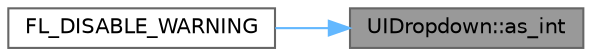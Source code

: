 digraph "UIDropdown::as_int"
{
 // INTERACTIVE_SVG=YES
 // LATEX_PDF_SIZE
  bgcolor="transparent";
  edge [fontname=Helvetica,fontsize=10,labelfontname=Helvetica,labelfontsize=10];
  node [fontname=Helvetica,fontsize=10,shape=box,height=0.2,width=0.4];
  rankdir="RL";
  Node1 [id="Node000001",label="UIDropdown::as_int",height=0.2,width=0.4,color="gray40", fillcolor="grey60", style="filled", fontcolor="black",tooltip=" "];
  Node1 -> Node2 [id="edge1_Node000001_Node000002",dir="back",color="steelblue1",style="solid",tooltip=" "];
  Node2 [id="Node000002",label="FL_DISABLE_WARNING",height=0.2,width=0.4,color="grey40", fillcolor="white", style="filled",URL="$d4/d38/ui_8cpp_ade8043ede62066d1f4666a7eece358d1.html#ade8043ede62066d1f4666a7eece358d1",tooltip=" "];
}
